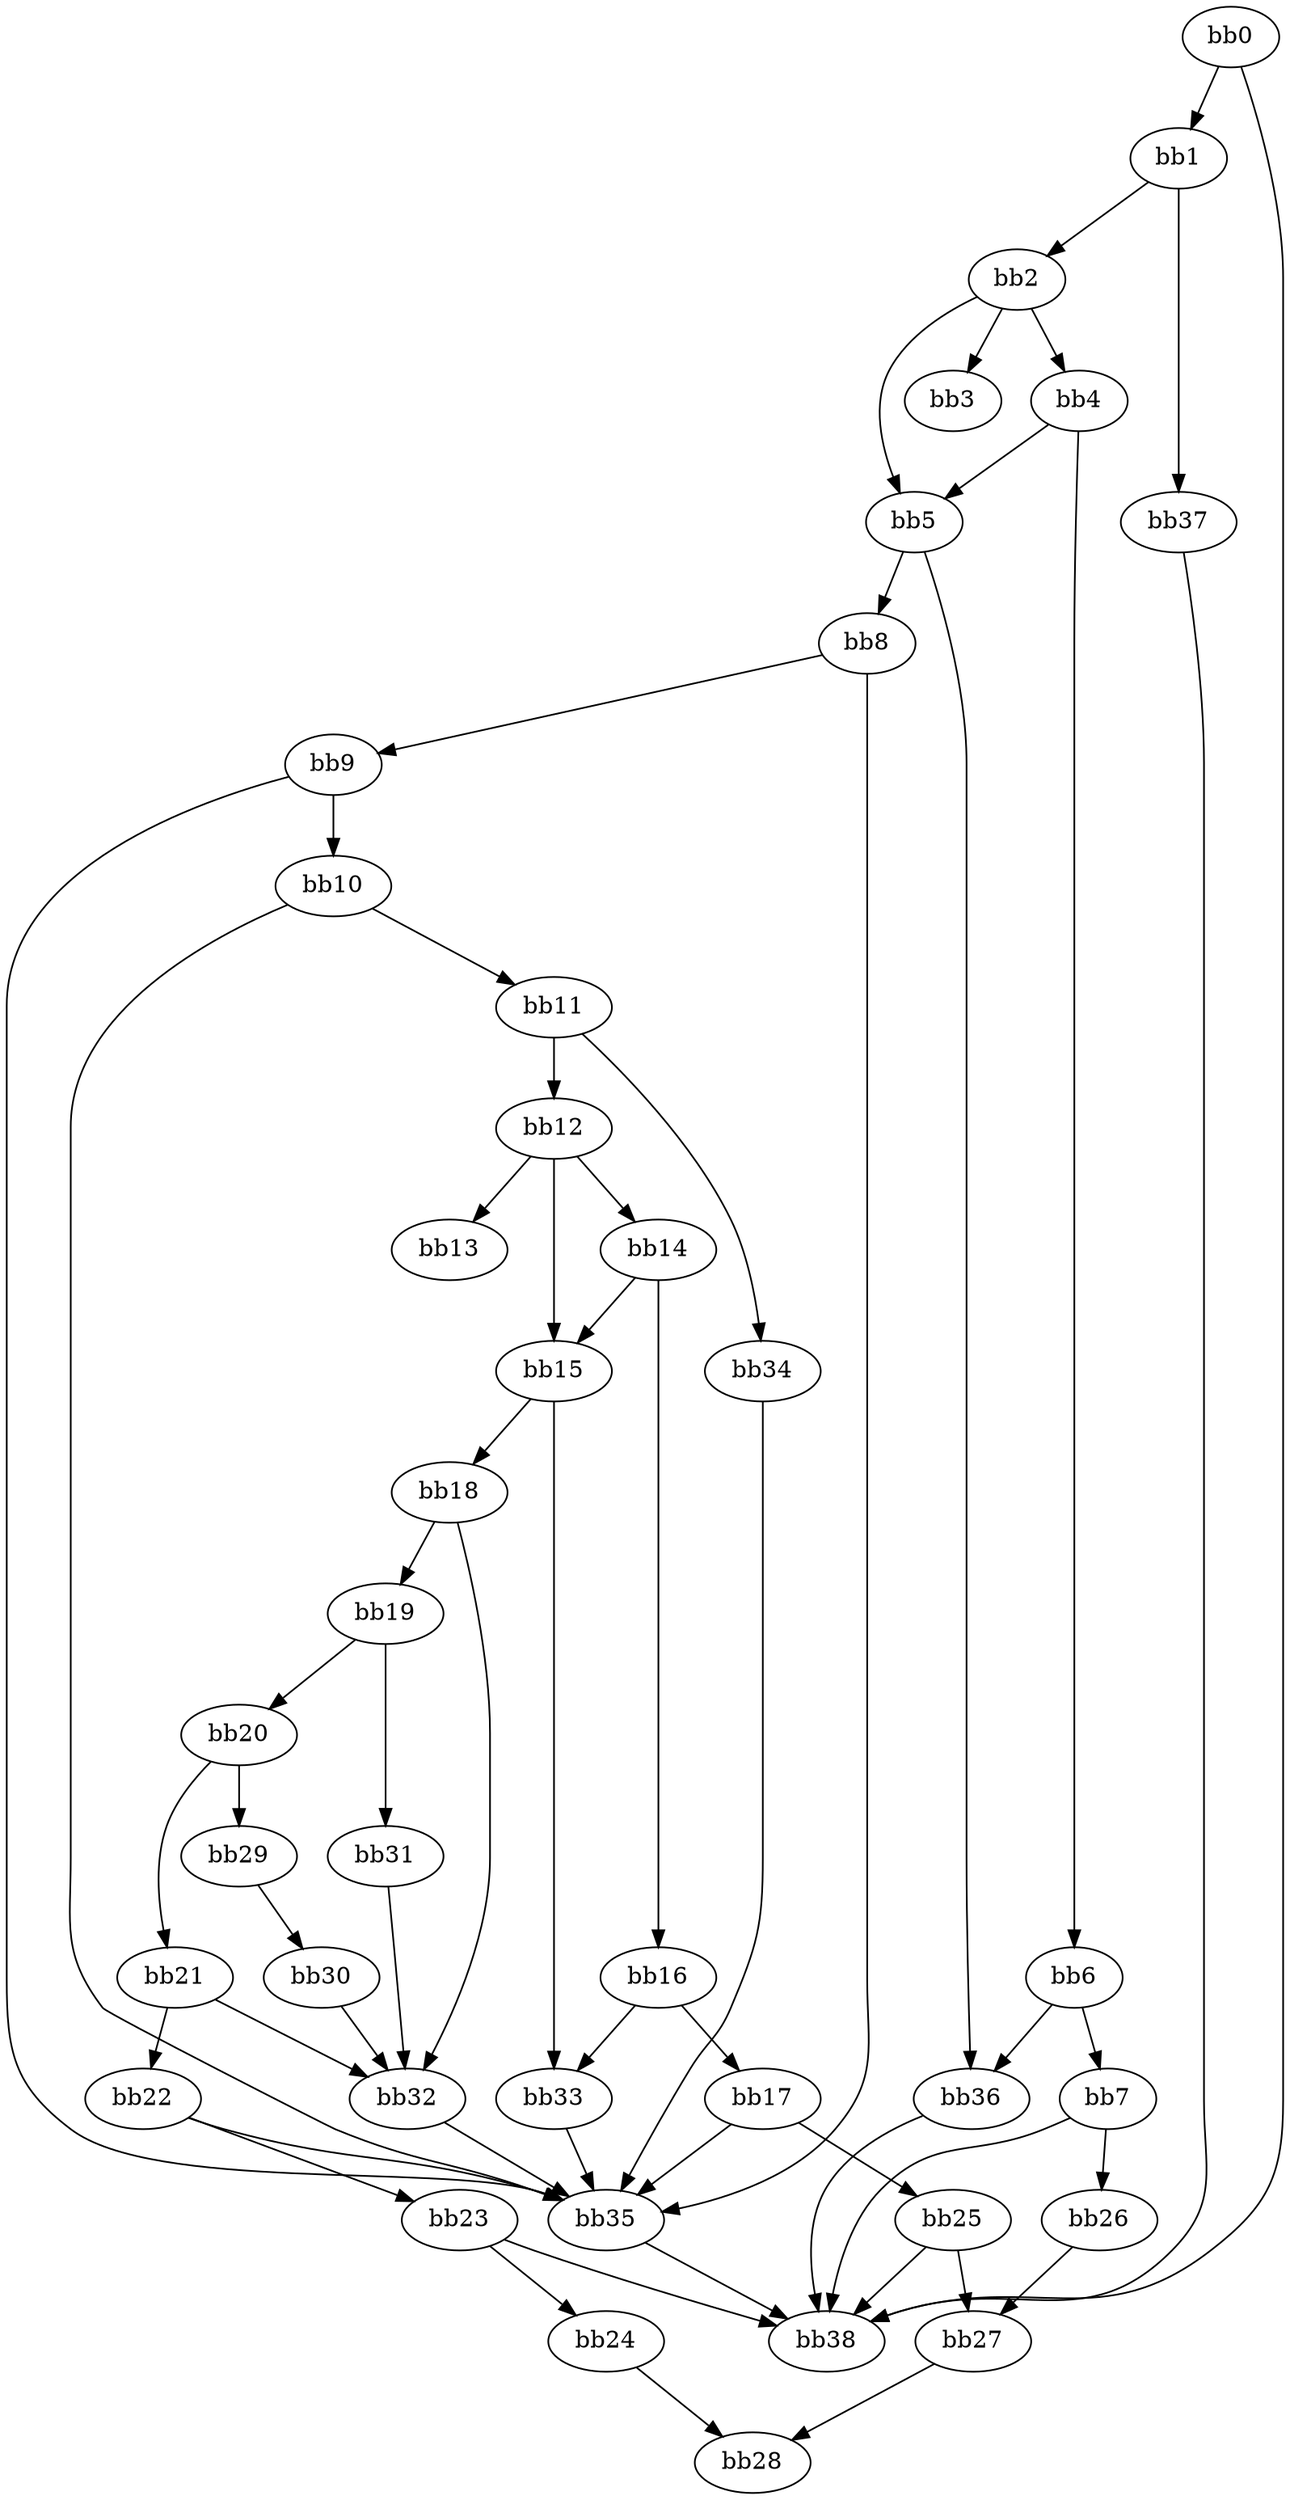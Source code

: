 digraph {
    0 [ label = "bb0\l" ]
    1 [ label = "bb1\l" ]
    2 [ label = "bb2\l" ]
    3 [ label = "bb3\l" ]
    4 [ label = "bb4\l" ]
    5 [ label = "bb5\l" ]
    6 [ label = "bb6\l" ]
    7 [ label = "bb7\l" ]
    8 [ label = "bb8\l" ]
    9 [ label = "bb9\l" ]
    10 [ label = "bb10\l" ]
    11 [ label = "bb11\l" ]
    12 [ label = "bb12\l" ]
    13 [ label = "bb13\l" ]
    14 [ label = "bb14\l" ]
    15 [ label = "bb15\l" ]
    16 [ label = "bb16\l" ]
    17 [ label = "bb17\l" ]
    18 [ label = "bb18\l" ]
    19 [ label = "bb19\l" ]
    20 [ label = "bb20\l" ]
    21 [ label = "bb21\l" ]
    22 [ label = "bb22\l" ]
    23 [ label = "bb23\l" ]
    24 [ label = "bb24\l" ]
    25 [ label = "bb25\l" ]
    26 [ label = "bb26\l" ]
    27 [ label = "bb27\l" ]
    28 [ label = "bb28\l" ]
    29 [ label = "bb29\l" ]
    30 [ label = "bb30\l" ]
    31 [ label = "bb31\l" ]
    32 [ label = "bb32\l" ]
    33 [ label = "bb33\l" ]
    34 [ label = "bb34\l" ]
    35 [ label = "bb35\l" ]
    36 [ label = "bb36\l" ]
    37 [ label = "bb37\l" ]
    38 [ label = "bb38\l" ]
    0 -> 1 [ ]
    0 -> 38 [ ]
    1 -> 2 [ ]
    1 -> 37 [ ]
    2 -> 3 [ ]
    2 -> 4 [ ]
    2 -> 5 [ ]
    4 -> 5 [ ]
    4 -> 6 [ ]
    5 -> 8 [ ]
    5 -> 36 [ ]
    6 -> 7 [ ]
    6 -> 36 [ ]
    7 -> 26 [ ]
    7 -> 38 [ ]
    8 -> 9 [ ]
    8 -> 35 [ ]
    9 -> 10 [ ]
    9 -> 35 [ ]
    10 -> 11 [ ]
    10 -> 35 [ ]
    11 -> 12 [ ]
    11 -> 34 [ ]
    12 -> 13 [ ]
    12 -> 14 [ ]
    12 -> 15 [ ]
    14 -> 15 [ ]
    14 -> 16 [ ]
    15 -> 18 [ ]
    15 -> 33 [ ]
    16 -> 17 [ ]
    16 -> 33 [ ]
    17 -> 25 [ ]
    17 -> 35 [ ]
    18 -> 19 [ ]
    18 -> 32 [ ]
    19 -> 20 [ ]
    19 -> 31 [ ]
    20 -> 21 [ ]
    20 -> 29 [ ]
    21 -> 22 [ ]
    21 -> 32 [ ]
    22 -> 23 [ ]
    22 -> 35 [ ]
    23 -> 24 [ ]
    23 -> 38 [ ]
    24 -> 28 [ ]
    25 -> 27 [ ]
    25 -> 38 [ ]
    26 -> 27 [ ]
    27 -> 28 [ ]
    29 -> 30 [ ]
    30 -> 32 [ ]
    31 -> 32 [ ]
    32 -> 35 [ ]
    33 -> 35 [ ]
    34 -> 35 [ ]
    35 -> 38 [ ]
    36 -> 38 [ ]
    37 -> 38 [ ]
}

